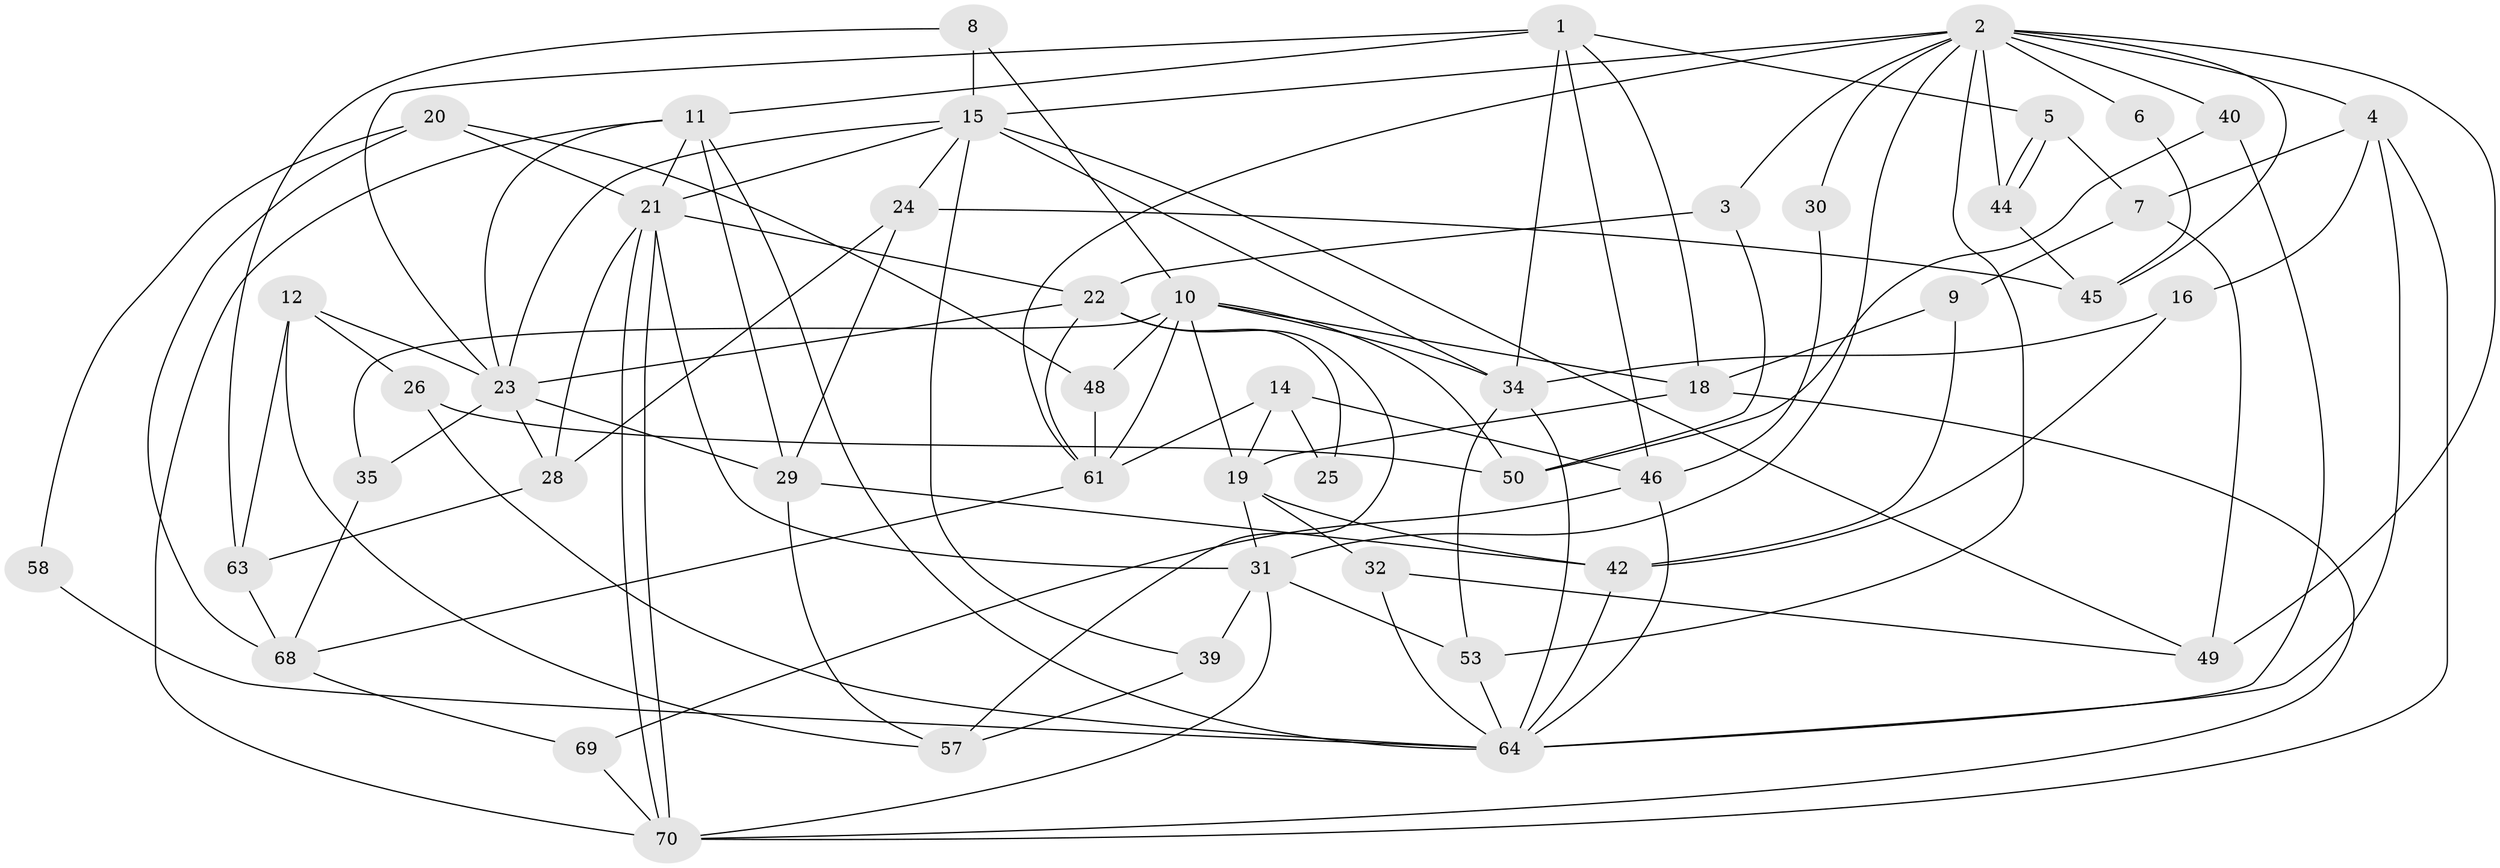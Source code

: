 // Generated by graph-tools (version 1.1) at 2025/52/02/27/25 19:52:03]
// undirected, 49 vertices, 115 edges
graph export_dot {
graph [start="1"]
  node [color=gray90,style=filled];
  1 [super="+47"];
  2 [super="+36"];
  3;
  4 [super="+13"];
  5;
  6;
  7 [super="+33"];
  8 [super="+66"];
  9;
  10 [super="+59"];
  11;
  12 [super="+17"];
  14;
  15 [super="+60"];
  16 [super="+41"];
  18 [super="+56"];
  19;
  20;
  21 [super="+27"];
  22 [super="+54"];
  23 [super="+38"];
  24 [super="+37"];
  25;
  26;
  28;
  29 [super="+43"];
  30;
  31 [super="+51"];
  32;
  34 [super="+52"];
  35;
  39;
  40 [super="+55"];
  42;
  44;
  45;
  46;
  48;
  49 [super="+62"];
  50 [super="+67"];
  53;
  57;
  58;
  61;
  63;
  64 [super="+65"];
  68;
  69;
  70;
  1 -- 18;
  1 -- 23;
  1 -- 34;
  1 -- 5;
  1 -- 11;
  1 -- 46;
  2 -- 15;
  2 -- 6;
  2 -- 44;
  2 -- 3;
  2 -- 4;
  2 -- 40 [weight=2];
  2 -- 45;
  2 -- 49;
  2 -- 53;
  2 -- 61;
  2 -- 30;
  2 -- 31;
  3 -- 22;
  3 -- 50;
  4 -- 16;
  4 -- 7;
  4 -- 64;
  4 -- 70;
  5 -- 44;
  5 -- 44;
  5 -- 7;
  6 -- 45;
  7 -- 49 [weight=2];
  7 -- 9;
  8 -- 15;
  8 -- 63;
  8 -- 10;
  9 -- 18;
  9 -- 42;
  10 -- 61 [weight=2];
  10 -- 19;
  10 -- 35 [weight=2];
  10 -- 48;
  10 -- 18;
  10 -- 50;
  10 -- 34;
  11 -- 23;
  11 -- 70;
  11 -- 21;
  11 -- 29;
  11 -- 64;
  12 -- 63;
  12 -- 26;
  12 -- 57;
  12 -- 23;
  14 -- 19;
  14 -- 61;
  14 -- 25;
  14 -- 46;
  15 -- 39;
  15 -- 24;
  15 -- 49;
  15 -- 23;
  15 -- 21;
  15 -- 34;
  16 -- 34;
  16 -- 42;
  18 -- 70;
  18 -- 19;
  19 -- 42;
  19 -- 31;
  19 -- 32;
  20 -- 48;
  20 -- 58;
  20 -- 68;
  20 -- 21;
  21 -- 70;
  21 -- 70;
  21 -- 22;
  21 -- 28;
  21 -- 31;
  22 -- 23;
  22 -- 57;
  22 -- 25;
  22 -- 61;
  23 -- 35;
  23 -- 29;
  23 -- 28;
  24 -- 29;
  24 -- 28;
  24 -- 45;
  26 -- 64;
  26 -- 50;
  28 -- 63;
  29 -- 57;
  29 -- 42;
  30 -- 46;
  31 -- 53;
  31 -- 39;
  31 -- 70;
  32 -- 64;
  32 -- 49;
  34 -- 53;
  34 -- 64;
  35 -- 68;
  39 -- 57;
  40 -- 64;
  40 -- 50;
  42 -- 64;
  44 -- 45;
  46 -- 69;
  46 -- 64;
  48 -- 61;
  53 -- 64;
  58 -- 64;
  61 -- 68;
  63 -- 68;
  68 -- 69;
  69 -- 70;
}
